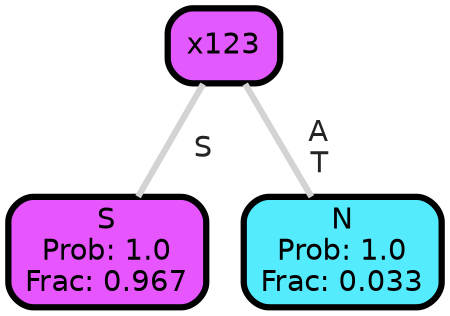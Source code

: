 graph Tree {
node [shape=box, style="filled, rounded",color="black",penwidth="3",fontcolor="black",                 fontname=helvetica] ;
graph [ranksep="0 equally", splines=straight,                 bgcolor=transparent, dpi=200] ;
edge [fontname=helvetica, fontweight=bold,fontcolor=grey14,color=lightgray] ;
0 [label="S
Prob: 1.0
Frac: 0.967", fillcolor="#e755ff"] ;
1 [label="x123", fillcolor="#e25aff"] ;
2 [label="N
Prob: 1.0
Frac: 0.033", fillcolor="#55ebff"] ;
1 -- 0 [label=" S",penwidth=3] ;
1 -- 2 [label=" A\n T",penwidth=3] ;
{rank = same;}}